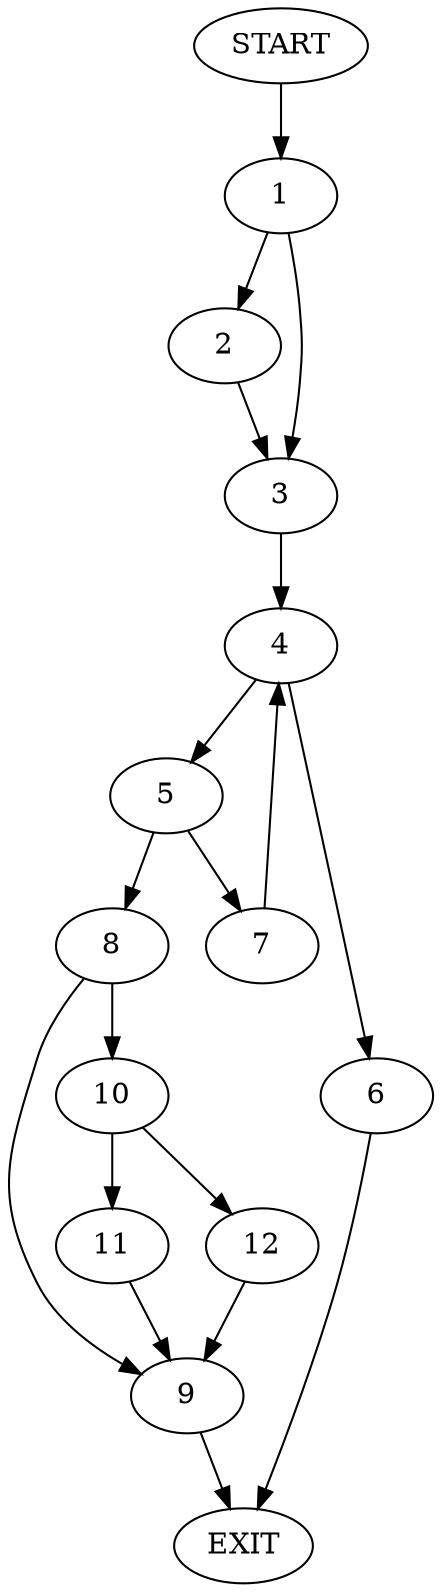 digraph {
0 [label="START"]
13 [label="EXIT"]
0 -> 1
1 -> 2
1 -> 3
2 -> 3
3 -> 4
4 -> 5
4 -> 6
6 -> 13
5 -> 7
5 -> 8
7 -> 4
8 -> 9
8 -> 10
10 -> 11
10 -> 12
9 -> 13
12 -> 9
11 -> 9
}
